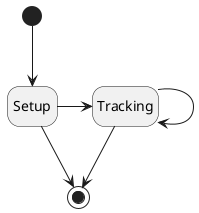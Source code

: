 @startuml state
hide empty description

state Setup
state Tracking

[*] --> Setup
Setup -> Tracking
Setup --> [*]
Tracking -> Tracking
Tracking --> [*]

@enduml